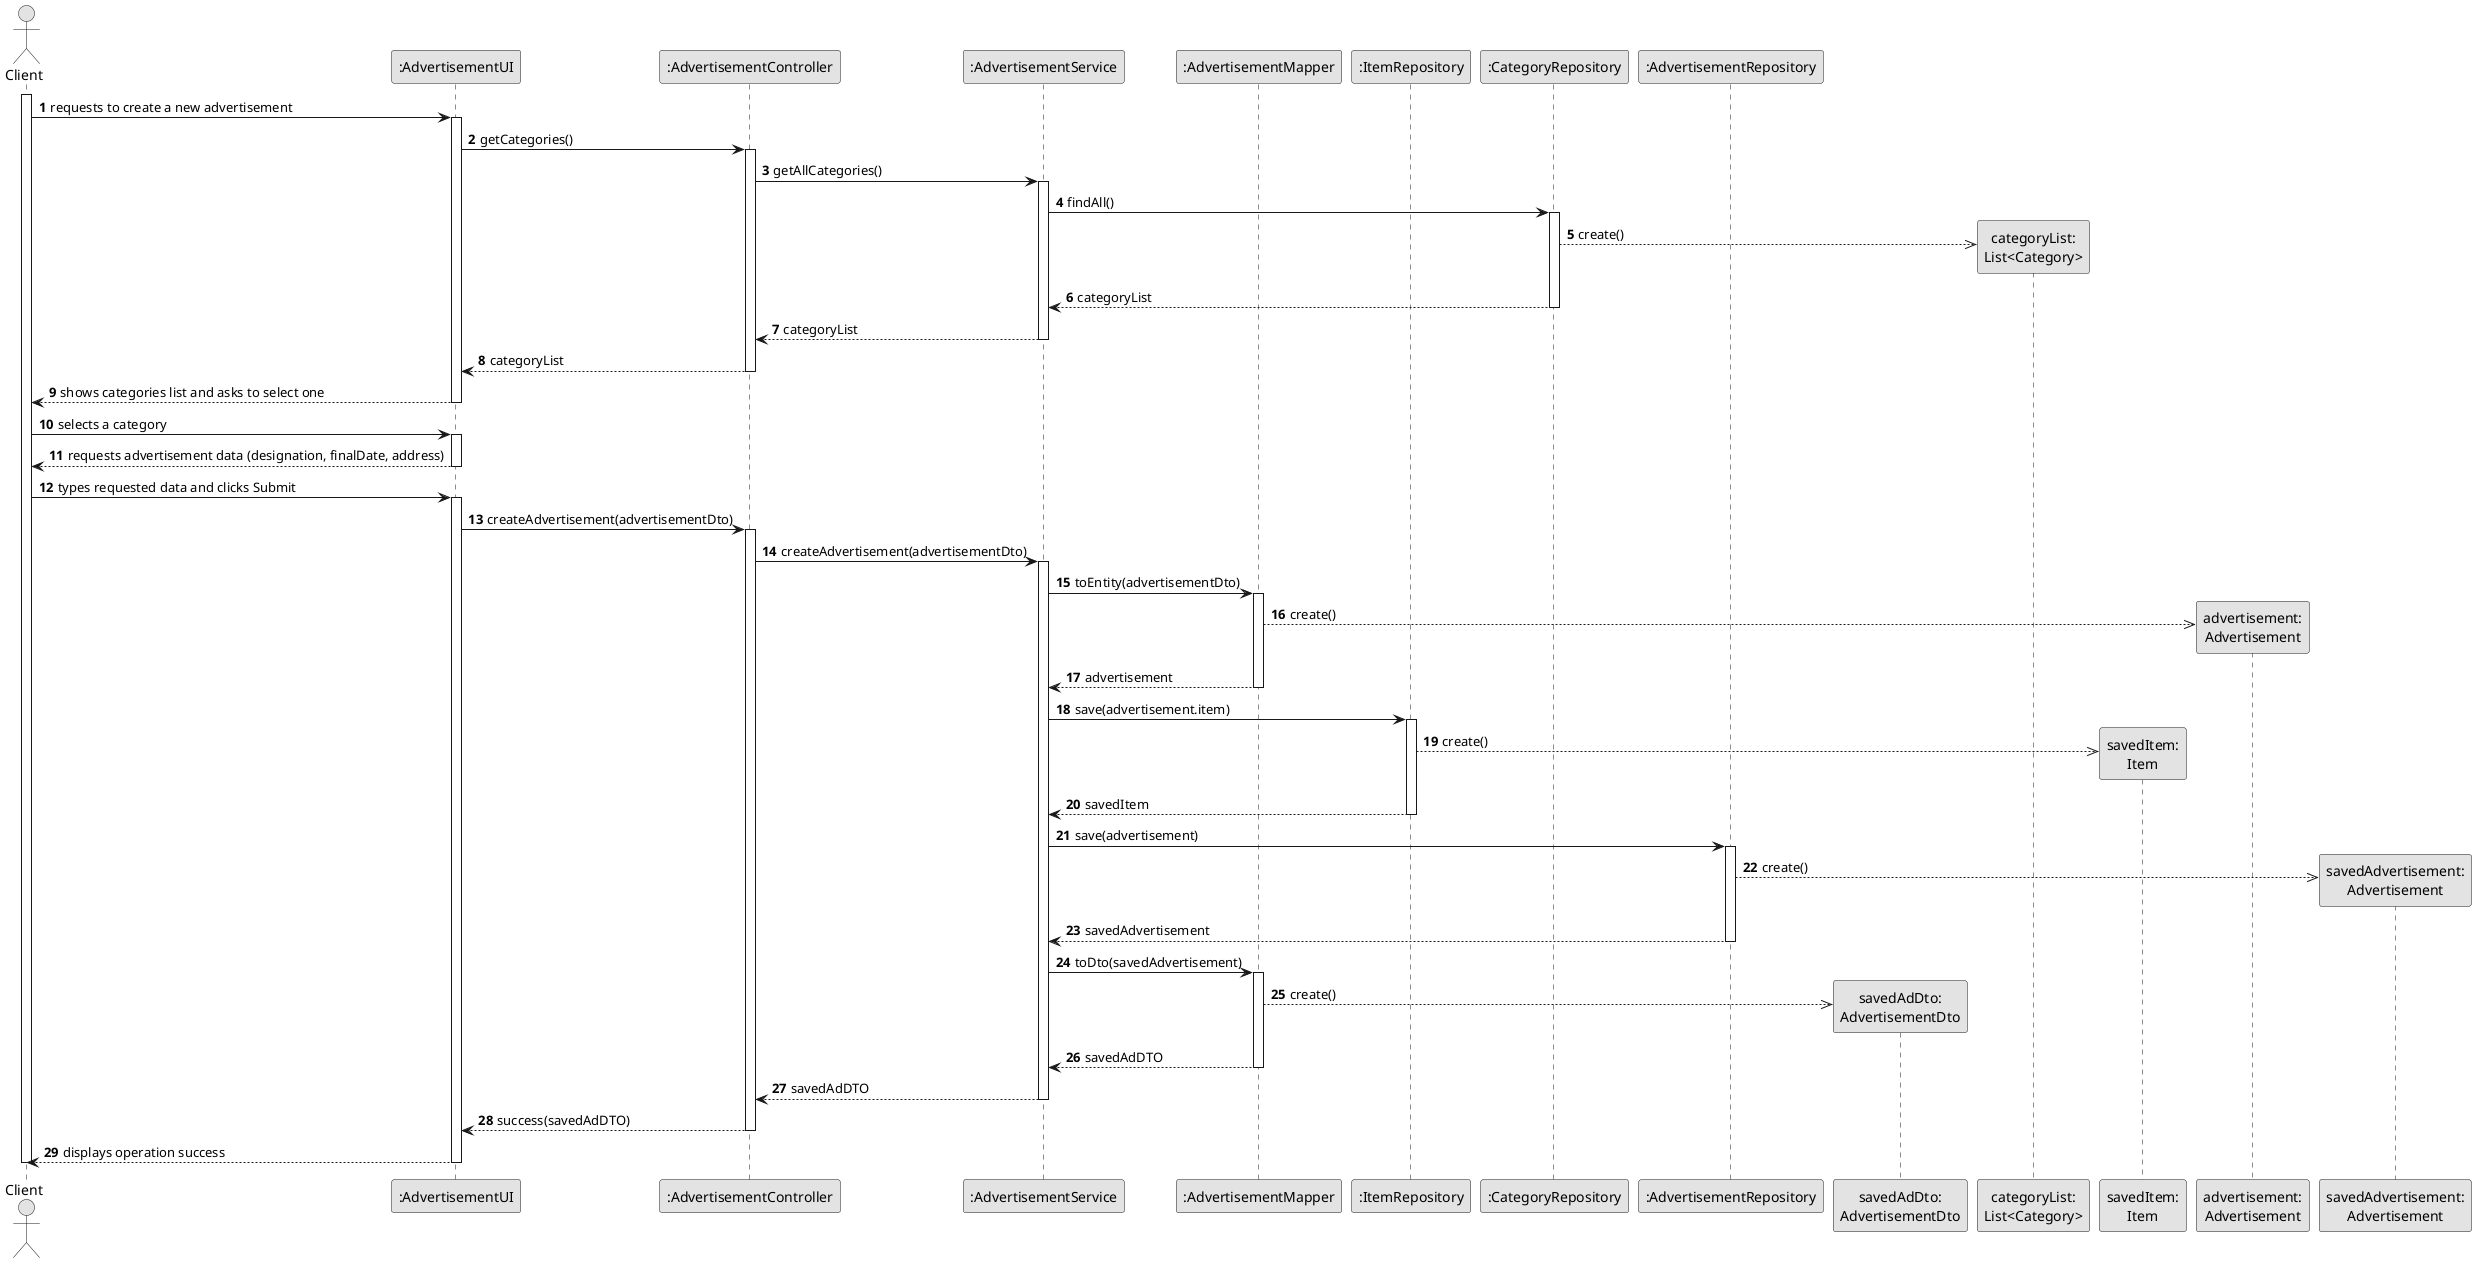 @startuml
skinparam monochrome true
skinparam packageStyle rectangle
skinparam shadowing false

autonumber

actor "Client" as CLIENT
participant ":AdvertisementUI" as UI
participant ":AdvertisementController" as CTRL
participant ":AdvertisementService" as AD_SERVICE

participant ":AdvertisementMapper" as AD_MAPPER
participant ":ItemRepository" as ITEM_REPO
participant ":CategoryRepository" as CAT_REPO
participant ":AdvertisementRepository" as AD_REPO

participant "savedAdDto:\nAdvertisementDto" as AD_DTO
participant "categoryList:\nList<Category>" as CAT_LIST
participant "savedItem:\nItem" as ITEM
participant "advertisement:\nAdvertisement" as AD
participant "savedAdvertisement:\nAdvertisement" as SAVED_AD

activate CLIENT

    CLIENT -> UI : requests to create a new advertisement
    activate UI

        UI -> CTRL : getCategories()
        activate CTRL

            CTRL -> AD_SERVICE : getAllCategories()
            activate AD_SERVICE

                AD_SERVICE -> CAT_REPO : findAll()
                activate CAT_REPO
                    CAT_REPO -->> CAT_LIST** : create()
                    CAT_REPO --> AD_SERVICE : categoryList
                deactivate CAT_REPO

                AD_SERVICE --> CTRL : categoryList
            deactivate AD_SERVICE

            CTRL --> UI : categoryList
        deactivate CTRL

        UI --> CLIENT : shows categories list and asks to select one
    deactivate UI

    CLIENT -> UI : selects a category
    activate UI

        UI --> CLIENT : requests advertisement data (designation, finalDate, address)
    deactivate UI

    CLIENT -> UI : types requested data and clicks Submit
    activate UI

        UI -> CTRL : createAdvertisement(advertisementDto)
        activate CTRL

            CTRL -> AD_SERVICE : createAdvertisement(advertisementDto)
            activate AD_SERVICE

                AD_SERVICE -> AD_MAPPER : toEntity(advertisementDto)
                activate AD_MAPPER
                    AD_MAPPER -->> AD** : create()
                    AD_MAPPER --> AD_SERVICE : advertisement
                deactivate AD_MAPPER

                AD_SERVICE -> ITEM_REPO : save(advertisement.item)
                activate ITEM_REPO
                    ITEM_REPO -->> ITEM** : create()
                    ITEM_REPO --> AD_SERVICE : savedItem
                deactivate ITEM_REPO

                AD_SERVICE -> AD_REPO : save(advertisement)
                activate AD_REPO
                    AD_REPO -->> SAVED_AD** : create()
                    AD_REPO --> AD_SERVICE : savedAdvertisement
                deactivate AD_REPO

                AD_SERVICE -> AD_MAPPER : toDto(savedAdvertisement)
                activate AD_MAPPER
                    AD_MAPPER -->> AD_DTO** : create()
                    AD_MAPPER --> AD_SERVICE : savedAdDTO
                deactivate AD_MAPPER

                AD_SERVICE --> CTRL : savedAdDTO
            deactivate AD_SERVICE

            CTRL --> UI : success(savedAdDTO)
        deactivate CTRL

        UI --> CLIENT : displays operation success
    deactivate UI

deactivate CLIENT
@enduml